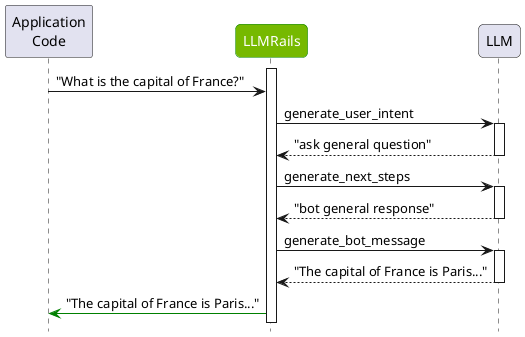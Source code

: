 @startuml
participant "Application\nCode" as A

skinparam Participant {
  RoundCorner 10

  BackgroundColor<<LLMRails >> 76b900
  FontColor<<LLMRails>> white
  BorderColor<<LLMRails>> green
}


participant LLMRails <<LLMRails>>

activate LLMRails
A->LLMRails: "What is the capital of France?"

LLMRails->LLM: generate_user_intent
activate LLM
return "ask general question"

LLMRails->LLM: generate_next_steps
activate LLM
return "bot general response"

LLMRails->LLM: generate_bot_message
activate LLM
return "The capital of France is Paris..."



LLMRails-[#green]>A: "The capital of France is Paris..."

participant LLM
hide footbox
hide stereotype

@enduml
